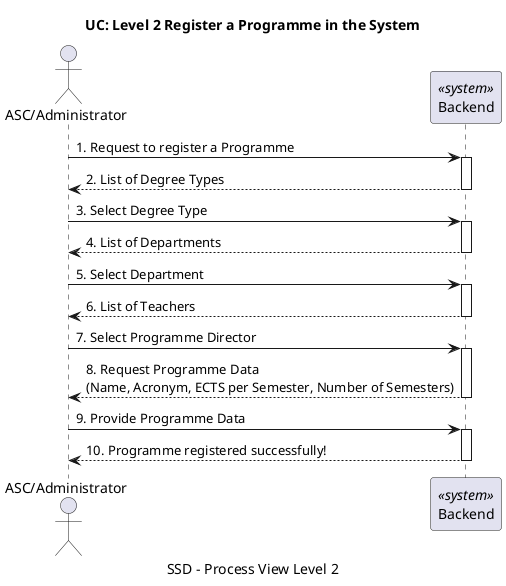 @startuml
title UC: Level 2 Register a Programme in the System
caption SSD – Process View Level 2

actor ASC as "ASC/Administrator"
participant Backend <<system>>

ASC -> Backend ++ : 1. Request to register a Programme
Backend --> ASC -- : 2. List of Degree Types

ASC -> Backend ++ : 3. Select Degree Type
Backend --> ASC -- : 4. List of Departments

ASC -> Backend ++ : 5. Select Department
Backend --> ASC -- : 6. List of Teachers

ASC -> Backend ++ : 7. Select Programme Director
Backend --> ASC -- : 8. Request Programme Data\n(Name, Acronym, ECTS per Semester, Number of Semesters)

ASC -> Backend ++ : 9. Provide Programme Data
Backend --> ASC -- : 10. Programme registered successfully!

@enduml
